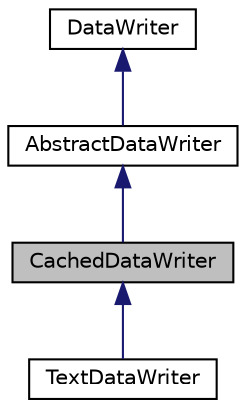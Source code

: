 digraph "CachedDataWriter"
{
 // INTERACTIVE_SVG=YES
  bgcolor="transparent";
  edge [fontname="Helvetica",fontsize="10",labelfontname="Helvetica",labelfontsize="10"];
  node [fontname="Helvetica",fontsize="10",shape=record];
  Node0 [label="CachedDataWriter",height=0.2,width=0.4,color="black", fillcolor="grey75", style="filled", fontcolor="black"];
  Node1 -> Node0 [dir="back",color="midnightblue",fontsize="10",style="solid",fontname="Helvetica"];
  Node1 [label="AbstractDataWriter",height=0.2,width=0.4,color="black",URL="$dc/da4/classumontreal_1_1ssj_1_1util_1_1io_1_1AbstractDataWriter.html",tooltip="This abstract class implements shared functionality for data writers. "];
  Node2 -> Node1 [dir="back",color="midnightblue",fontsize="10",style="solid",fontname="Helvetica"];
  Node2 [label="DataWriter",height=0.2,width=0.4,color="black",URL="$db/df2/interfaceumontreal_1_1ssj_1_1util_1_1io_1_1DataWriter.html",tooltip="Data writer interface. "];
  Node0 -> Node3 [dir="back",color="midnightblue",fontsize="10",style="solid",fontname="Helvetica"];
  Node3 [label="TextDataWriter",height=0.2,width=0.4,color="black",URL="$dd/daf/classumontreal_1_1ssj_1_1util_1_1io_1_1TextDataWriter.html",tooltip="Text data writer. "];
}
